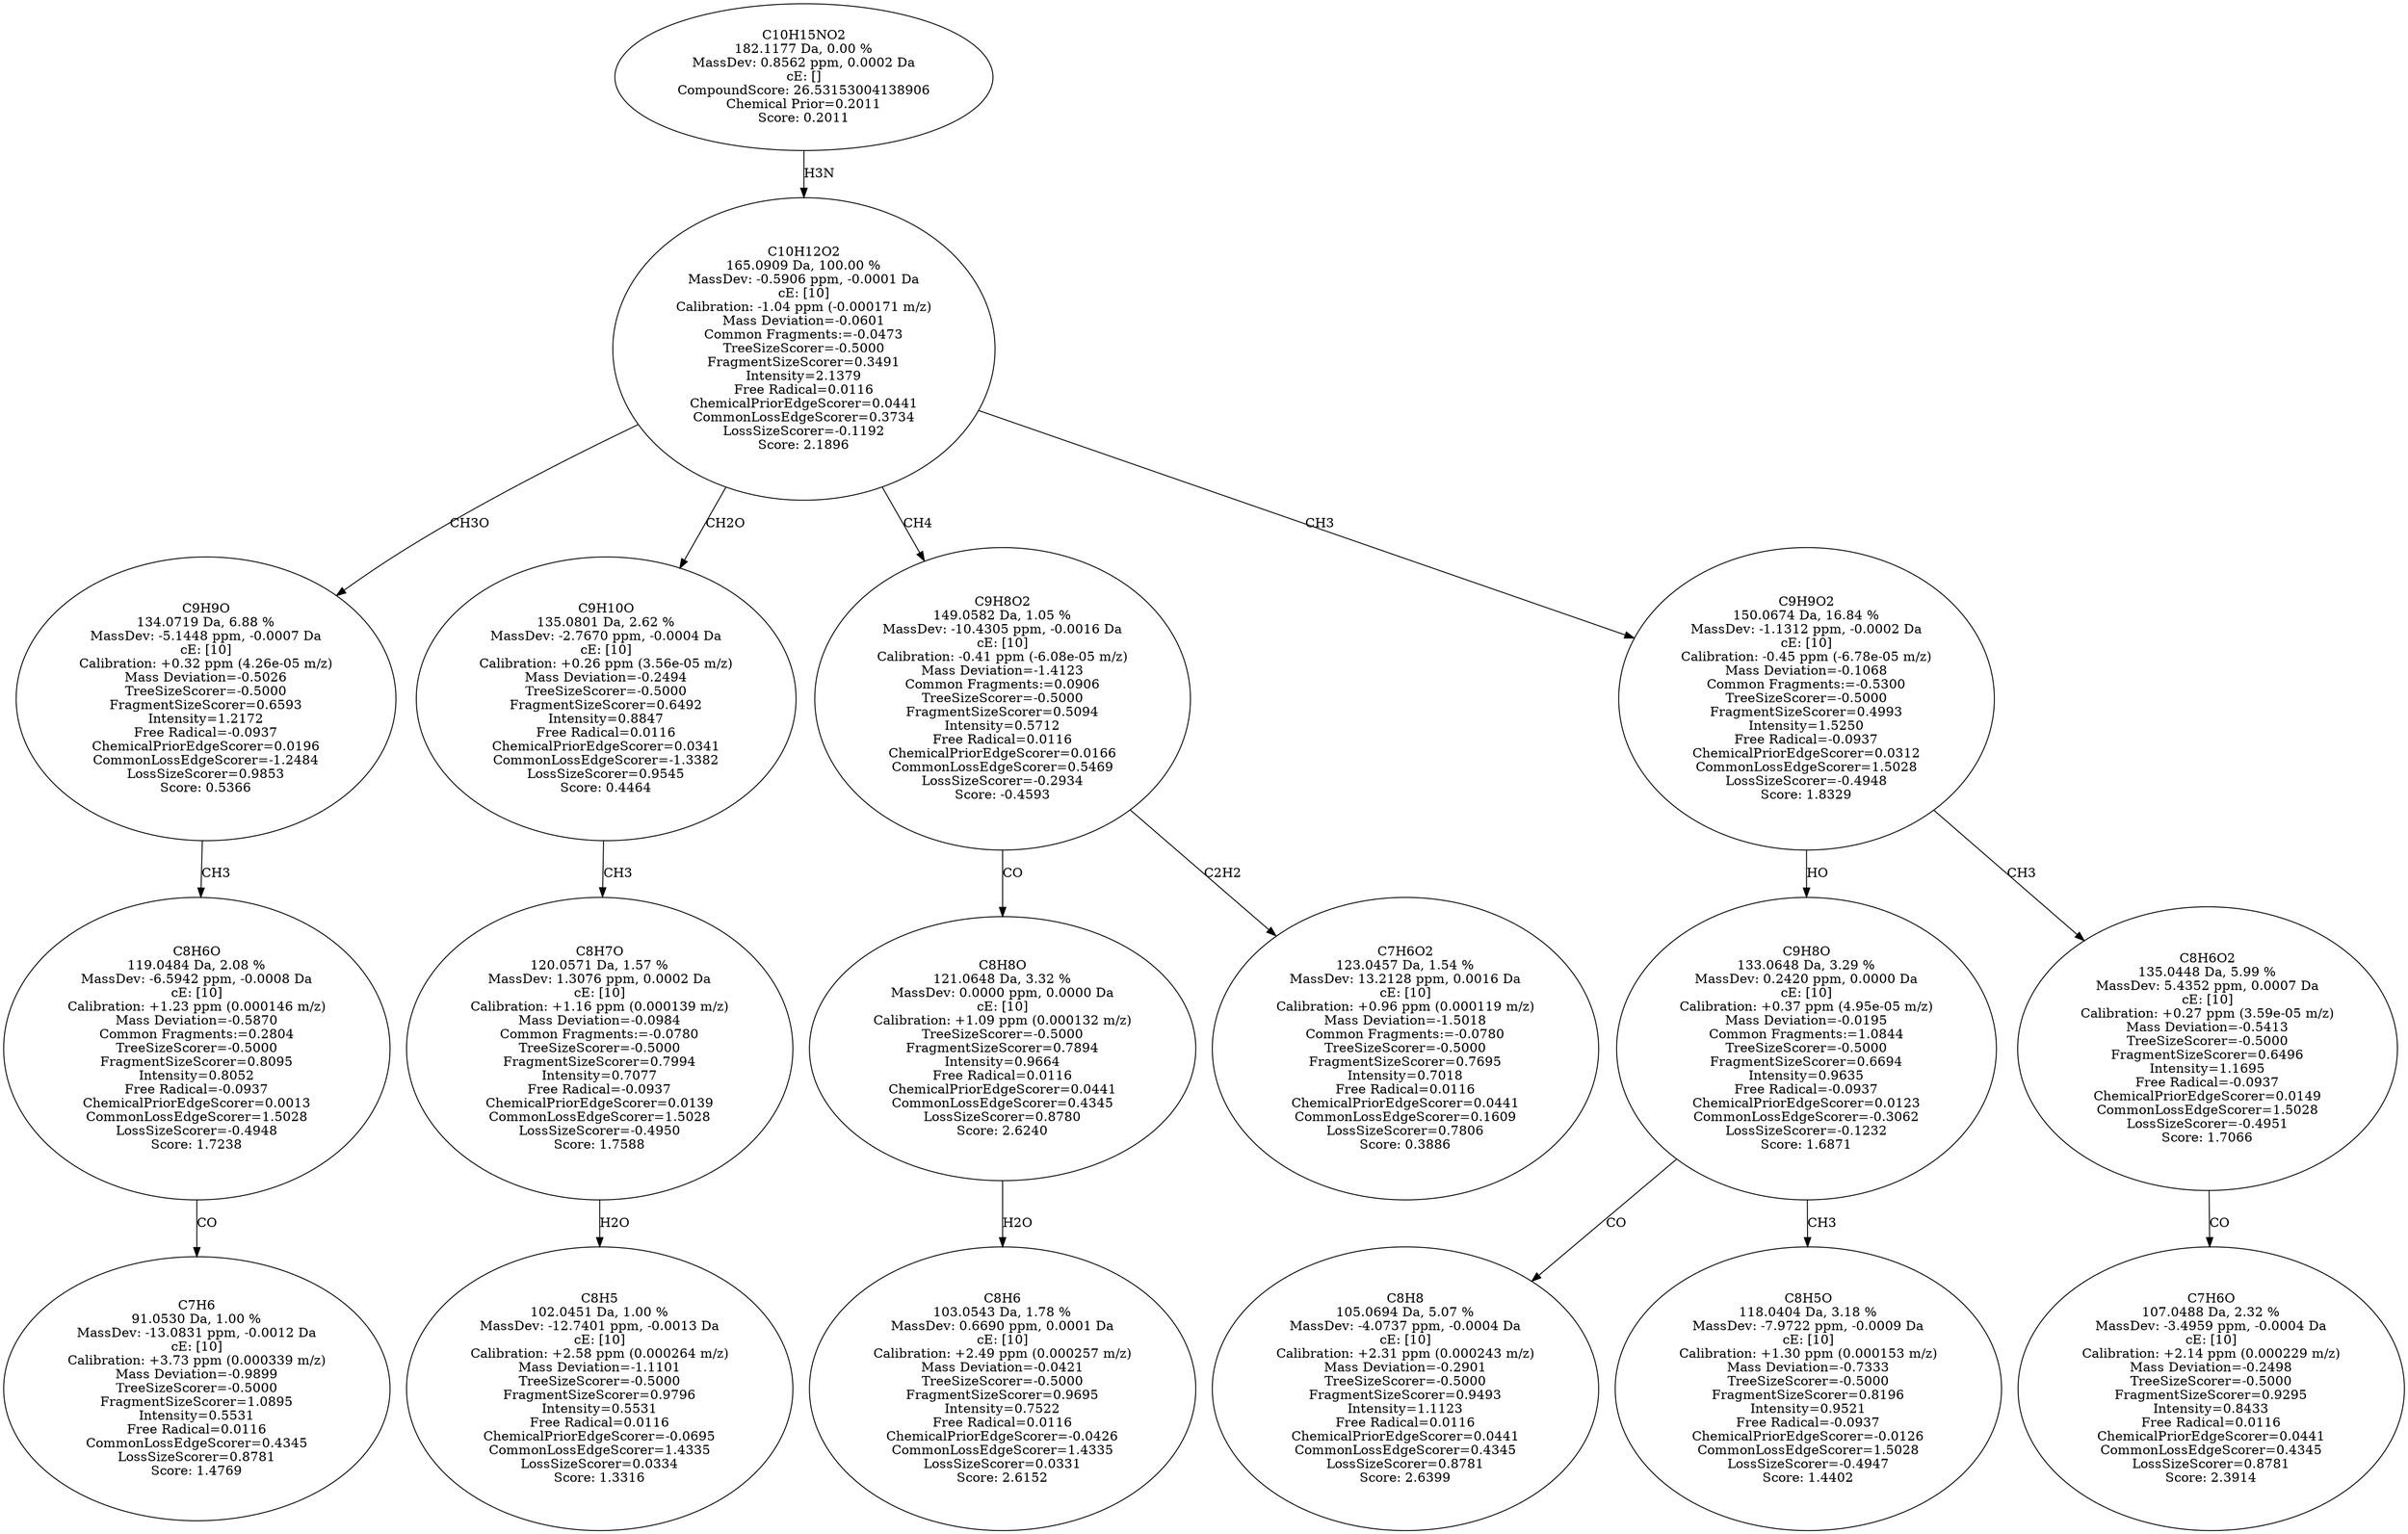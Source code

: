 strict digraph {
v1 [label="C7H6\n91.0530 Da, 1.00 %\nMassDev: -13.0831 ppm, -0.0012 Da\ncE: [10]\nCalibration: +3.73 ppm (0.000339 m/z)\nMass Deviation=-0.9899\nTreeSizeScorer=-0.5000\nFragmentSizeScorer=1.0895\nIntensity=0.5531\nFree Radical=0.0116\nCommonLossEdgeScorer=0.4345\nLossSizeScorer=0.8781\nScore: 1.4769"];
v2 [label="C8H6O\n119.0484 Da, 2.08 %\nMassDev: -6.5942 ppm, -0.0008 Da\ncE: [10]\nCalibration: +1.23 ppm (0.000146 m/z)\nMass Deviation=-0.5870\nCommon Fragments:=0.2804\nTreeSizeScorer=-0.5000\nFragmentSizeScorer=0.8095\nIntensity=0.8052\nFree Radical=-0.0937\nChemicalPriorEdgeScorer=0.0013\nCommonLossEdgeScorer=1.5028\nLossSizeScorer=-0.4948\nScore: 1.7238"];
v3 [label="C9H9O\n134.0719 Da, 6.88 %\nMassDev: -5.1448 ppm, -0.0007 Da\ncE: [10]\nCalibration: +0.32 ppm (4.26e-05 m/z)\nMass Deviation=-0.5026\nTreeSizeScorer=-0.5000\nFragmentSizeScorer=0.6593\nIntensity=1.2172\nFree Radical=-0.0937\nChemicalPriorEdgeScorer=0.0196\nCommonLossEdgeScorer=-1.2484\nLossSizeScorer=0.9853\nScore: 0.5366"];
v4 [label="C8H5\n102.0451 Da, 1.00 %\nMassDev: -12.7401 ppm, -0.0013 Da\ncE: [10]\nCalibration: +2.58 ppm (0.000264 m/z)\nMass Deviation=-1.1101\nTreeSizeScorer=-0.5000\nFragmentSizeScorer=0.9796\nIntensity=0.5531\nFree Radical=0.0116\nChemicalPriorEdgeScorer=-0.0695\nCommonLossEdgeScorer=1.4335\nLossSizeScorer=0.0334\nScore: 1.3316"];
v5 [label="C8H7O\n120.0571 Da, 1.57 %\nMassDev: 1.3076 ppm, 0.0002 Da\ncE: [10]\nCalibration: +1.16 ppm (0.000139 m/z)\nMass Deviation=-0.0984\nCommon Fragments:=-0.0780\nTreeSizeScorer=-0.5000\nFragmentSizeScorer=0.7994\nIntensity=0.7077\nFree Radical=-0.0937\nChemicalPriorEdgeScorer=0.0139\nCommonLossEdgeScorer=1.5028\nLossSizeScorer=-0.4950\nScore: 1.7588"];
v6 [label="C9H10O\n135.0801 Da, 2.62 %\nMassDev: -2.7670 ppm, -0.0004 Da\ncE: [10]\nCalibration: +0.26 ppm (3.56e-05 m/z)\nMass Deviation=-0.2494\nTreeSizeScorer=-0.5000\nFragmentSizeScorer=0.6492\nIntensity=0.8847\nFree Radical=0.0116\nChemicalPriorEdgeScorer=0.0341\nCommonLossEdgeScorer=-1.3382\nLossSizeScorer=0.9545\nScore: 0.4464"];
v7 [label="C8H6\n103.0543 Da, 1.78 %\nMassDev: 0.6690 ppm, 0.0001 Da\ncE: [10]\nCalibration: +2.49 ppm (0.000257 m/z)\nMass Deviation=-0.0421\nTreeSizeScorer=-0.5000\nFragmentSizeScorer=0.9695\nIntensity=0.7522\nFree Radical=0.0116\nChemicalPriorEdgeScorer=-0.0426\nCommonLossEdgeScorer=1.4335\nLossSizeScorer=0.0331\nScore: 2.6152"];
v8 [label="C8H8O\n121.0648 Da, 3.32 %\nMassDev: 0.0000 ppm, 0.0000 Da\ncE: [10]\nCalibration: +1.09 ppm (0.000132 m/z)\nTreeSizeScorer=-0.5000\nFragmentSizeScorer=0.7894\nIntensity=0.9664\nFree Radical=0.0116\nChemicalPriorEdgeScorer=0.0441\nCommonLossEdgeScorer=0.4345\nLossSizeScorer=0.8780\nScore: 2.6240"];
v9 [label="C7H6O2\n123.0457 Da, 1.54 %\nMassDev: 13.2128 ppm, 0.0016 Da\ncE: [10]\nCalibration: +0.96 ppm (0.000119 m/z)\nMass Deviation=-1.5018\nCommon Fragments:=-0.0780\nTreeSizeScorer=-0.5000\nFragmentSizeScorer=0.7695\nIntensity=0.7018\nFree Radical=0.0116\nChemicalPriorEdgeScorer=0.0441\nCommonLossEdgeScorer=0.1609\nLossSizeScorer=0.7806\nScore: 0.3886"];
v10 [label="C9H8O2\n149.0582 Da, 1.05 %\nMassDev: -10.4305 ppm, -0.0016 Da\ncE: [10]\nCalibration: -0.41 ppm (-6.08e-05 m/z)\nMass Deviation=-1.4123\nCommon Fragments:=0.0906\nTreeSizeScorer=-0.5000\nFragmentSizeScorer=0.5094\nIntensity=0.5712\nFree Radical=0.0116\nChemicalPriorEdgeScorer=0.0166\nCommonLossEdgeScorer=0.5469\nLossSizeScorer=-0.2934\nScore: -0.4593"];
v11 [label="C8H8\n105.0694 Da, 5.07 %\nMassDev: -4.0737 ppm, -0.0004 Da\ncE: [10]\nCalibration: +2.31 ppm (0.000243 m/z)\nMass Deviation=-0.2901\nTreeSizeScorer=-0.5000\nFragmentSizeScorer=0.9493\nIntensity=1.1123\nFree Radical=0.0116\nChemicalPriorEdgeScorer=0.0441\nCommonLossEdgeScorer=0.4345\nLossSizeScorer=0.8781\nScore: 2.6399"];
v12 [label="C8H5O\n118.0404 Da, 3.18 %\nMassDev: -7.9722 ppm, -0.0009 Da\ncE: [10]\nCalibration: +1.30 ppm (0.000153 m/z)\nMass Deviation=-0.7333\nTreeSizeScorer=-0.5000\nFragmentSizeScorer=0.8196\nIntensity=0.9521\nFree Radical=-0.0937\nChemicalPriorEdgeScorer=-0.0126\nCommonLossEdgeScorer=1.5028\nLossSizeScorer=-0.4947\nScore: 1.4402"];
v13 [label="C9H8O\n133.0648 Da, 3.29 %\nMassDev: 0.2420 ppm, 0.0000 Da\ncE: [10]\nCalibration: +0.37 ppm (4.95e-05 m/z)\nMass Deviation=-0.0195\nCommon Fragments:=1.0844\nTreeSizeScorer=-0.5000\nFragmentSizeScorer=0.6694\nIntensity=0.9635\nFree Radical=-0.0937\nChemicalPriorEdgeScorer=0.0123\nCommonLossEdgeScorer=-0.3062\nLossSizeScorer=-0.1232\nScore: 1.6871"];
v14 [label="C7H6O\n107.0488 Da, 2.32 %\nMassDev: -3.4959 ppm, -0.0004 Da\ncE: [10]\nCalibration: +2.14 ppm (0.000229 m/z)\nMass Deviation=-0.2498\nTreeSizeScorer=-0.5000\nFragmentSizeScorer=0.9295\nIntensity=0.8433\nFree Radical=0.0116\nChemicalPriorEdgeScorer=0.0441\nCommonLossEdgeScorer=0.4345\nLossSizeScorer=0.8781\nScore: 2.3914"];
v15 [label="C8H6O2\n135.0448 Da, 5.99 %\nMassDev: 5.4352 ppm, 0.0007 Da\ncE: [10]\nCalibration: +0.27 ppm (3.59e-05 m/z)\nMass Deviation=-0.5413\nTreeSizeScorer=-0.5000\nFragmentSizeScorer=0.6496\nIntensity=1.1695\nFree Radical=-0.0937\nChemicalPriorEdgeScorer=0.0149\nCommonLossEdgeScorer=1.5028\nLossSizeScorer=-0.4951\nScore: 1.7066"];
v16 [label="C9H9O2\n150.0674 Da, 16.84 %\nMassDev: -1.1312 ppm, -0.0002 Da\ncE: [10]\nCalibration: -0.45 ppm (-6.78e-05 m/z)\nMass Deviation=-0.1068\nCommon Fragments:=-0.5300\nTreeSizeScorer=-0.5000\nFragmentSizeScorer=0.4993\nIntensity=1.5250\nFree Radical=-0.0937\nChemicalPriorEdgeScorer=0.0312\nCommonLossEdgeScorer=1.5028\nLossSizeScorer=-0.4948\nScore: 1.8329"];
v17 [label="C10H12O2\n165.0909 Da, 100.00 %\nMassDev: -0.5906 ppm, -0.0001 Da\ncE: [10]\nCalibration: -1.04 ppm (-0.000171 m/z)\nMass Deviation=-0.0601\nCommon Fragments:=-0.0473\nTreeSizeScorer=-0.5000\nFragmentSizeScorer=0.3491\nIntensity=2.1379\nFree Radical=0.0116\nChemicalPriorEdgeScorer=0.0441\nCommonLossEdgeScorer=0.3734\nLossSizeScorer=-0.1192\nScore: 2.1896"];
v18 [label="C10H15NO2\n182.1177 Da, 0.00 %\nMassDev: 0.8562 ppm, 0.0002 Da\ncE: []\nCompoundScore: 26.53153004138906\nChemical Prior=0.2011\nScore: 0.2011"];
v2 -> v1 [label="CO"];
v3 -> v2 [label="CH3"];
v17 -> v3 [label="CH3O"];
v5 -> v4 [label="H2O"];
v6 -> v5 [label="CH3"];
v17 -> v6 [label="CH2O"];
v8 -> v7 [label="H2O"];
v10 -> v8 [label="CO"];
v10 -> v9 [label="C2H2"];
v17 -> v10 [label="CH4"];
v13 -> v11 [label="CO"];
v13 -> v12 [label="CH3"];
v16 -> v13 [label="HO"];
v15 -> v14 [label="CO"];
v16 -> v15 [label="CH3"];
v17 -> v16 [label="CH3"];
v18 -> v17 [label="H3N"];
}